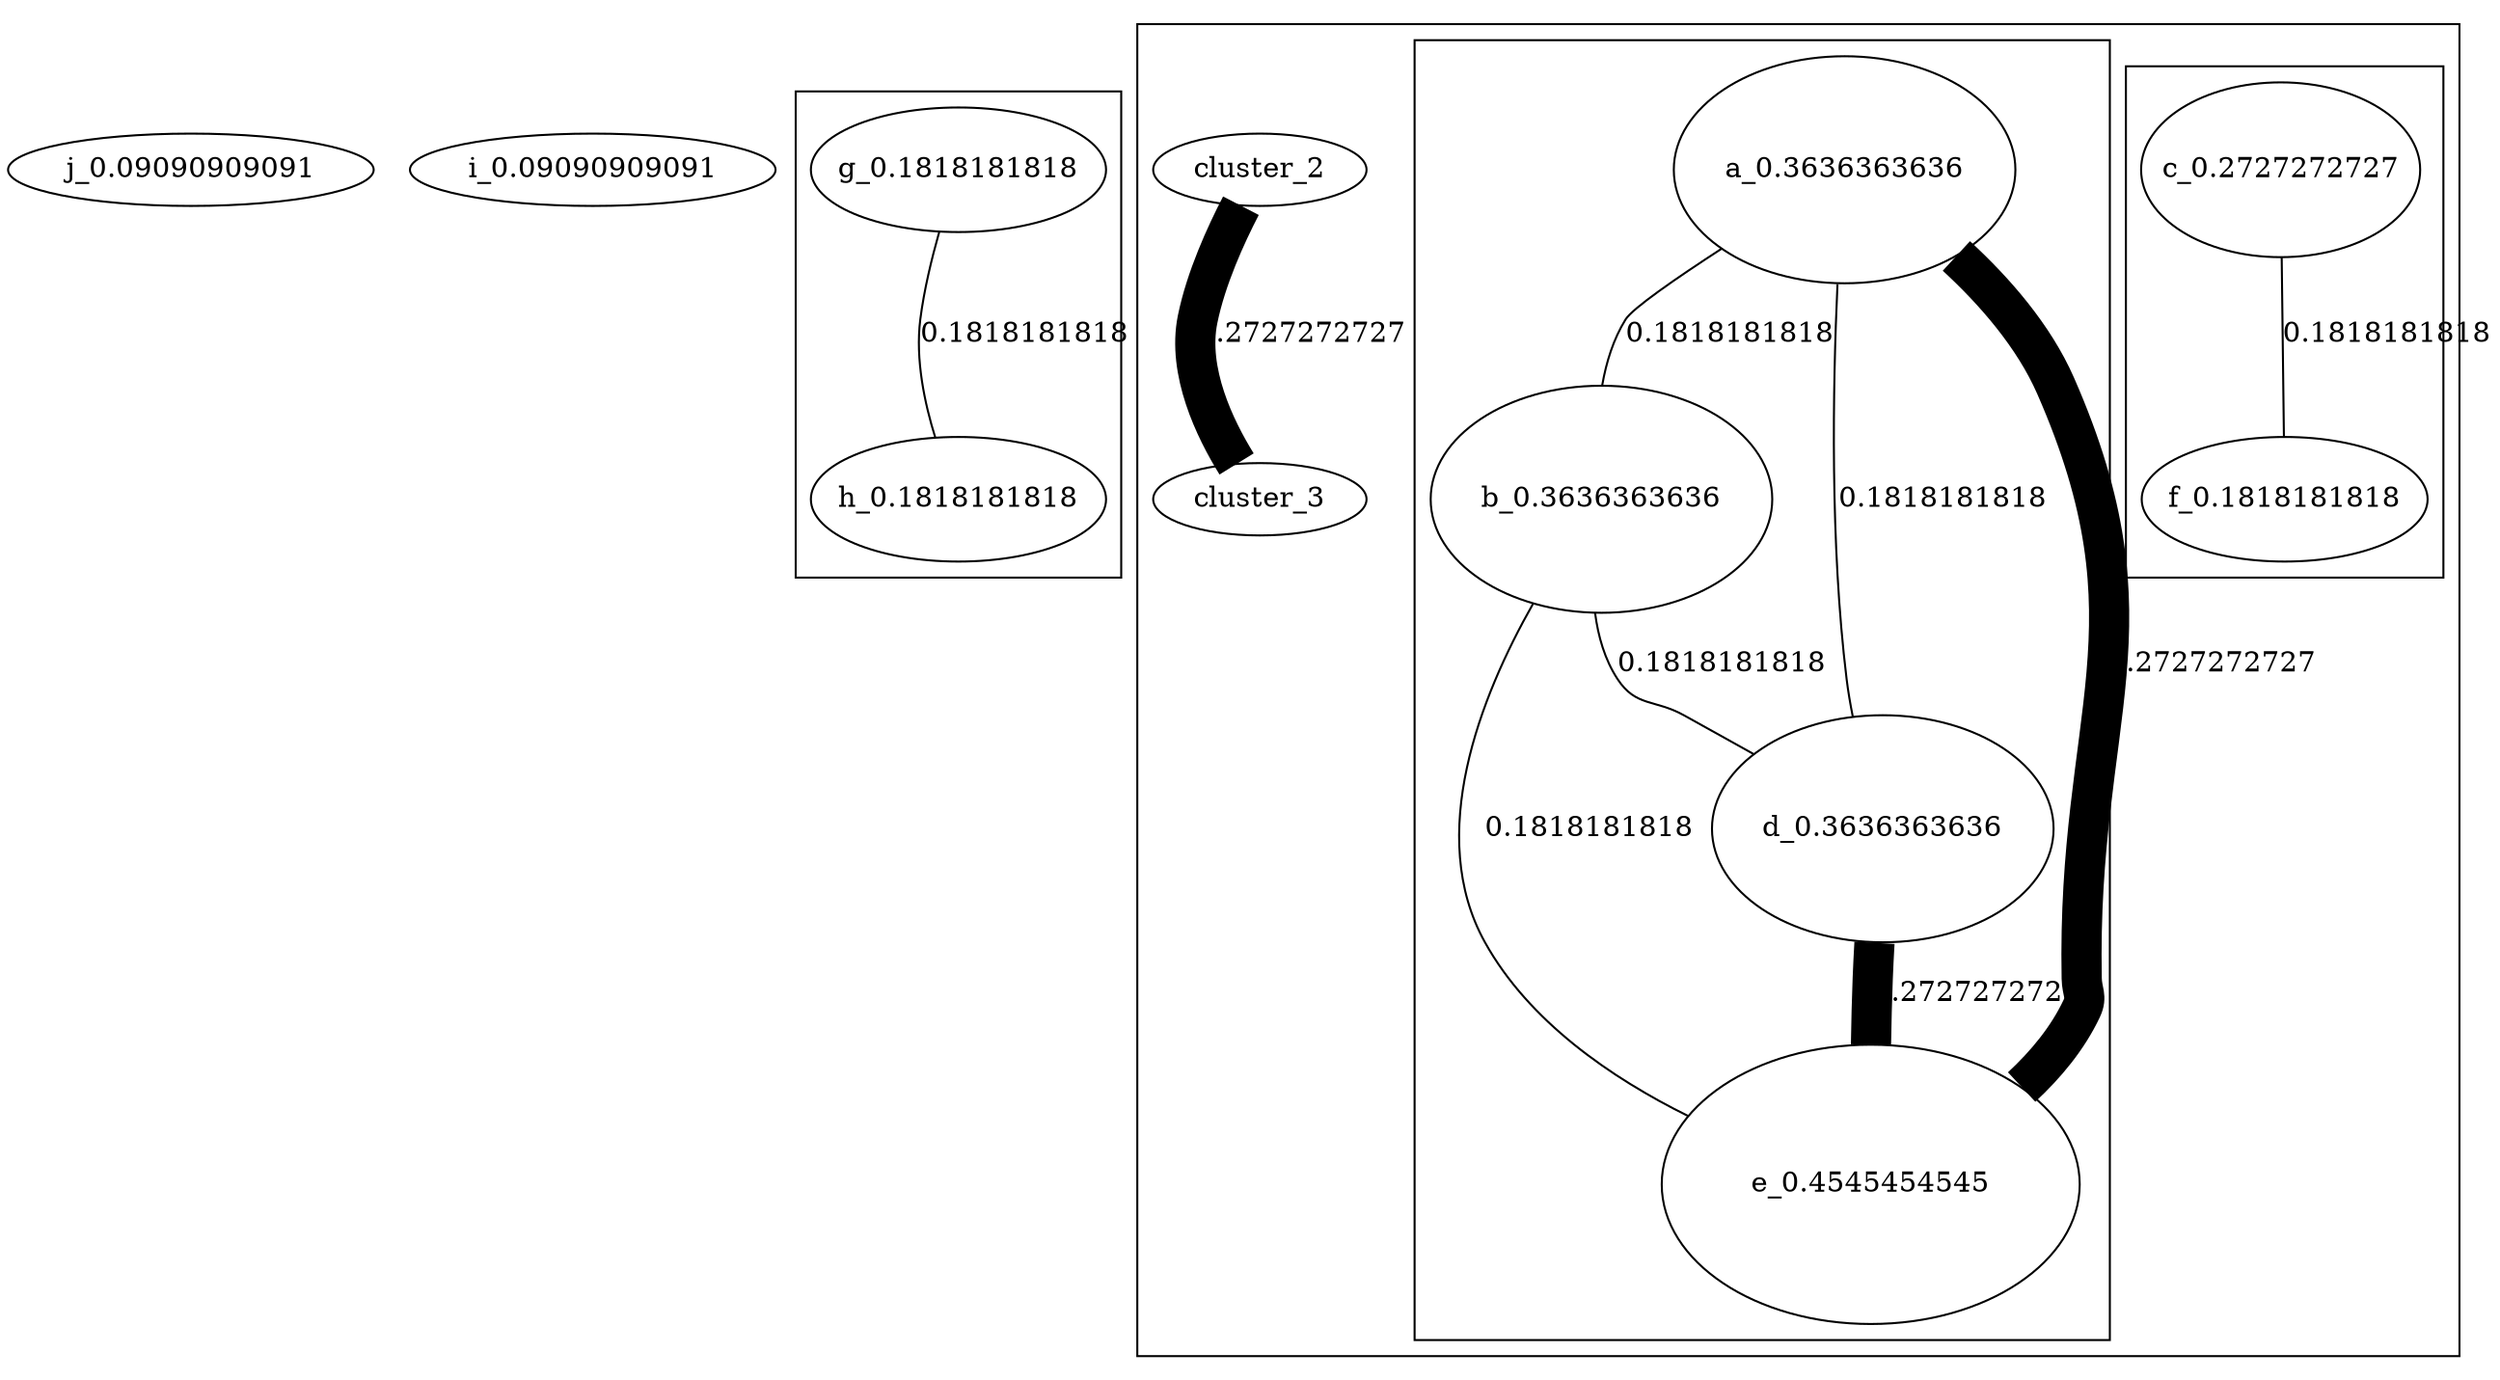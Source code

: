 digraph G {
  edge [dir=none]
n_15 [label="j_0.09090909091" height=0.5 width=0.75 style="setlinewidth(1)" ]
n_14 [label="i_0.09090909091" height=0.5 width=0.75 style="setlinewidth(1)" ]
  subgraph cluster_4 {
n_12 [label="g_0.1818181818" height=0.857142857 width=1.2857142855 style="setlinewidth(1)" ]
n_13 [label="h_0.1818181818" height=0.857142857 width=1.2857142855 style="setlinewidth(1)" ]
n_12 -> n_13 [label="0.1818181818" style="setlinewidth(1)" ]
  }
  subgraph cluster_5 {
cluster_3 []
cluster_2 []
cluster_2 -> cluster_3 [label="0.2727272727" style="setlinewidth(20)" ]
    subgraph cluster_2 {
n_6 [label="a_0.3636363636" height=1.5714285715 width=2.35714285725 style="setlinewidth(1)" ]
n_7 [label="b_0.3636363636" height=1.5714285715 width=2.35714285725 style="setlinewidth(1)" ]
n_9 [label="d_0.3636363636" height=1.5714285715 width=2.35714285725 style="setlinewidth(1)" ]
n_10 [label="e_0.4545454545" height=1.9285714285 width=2.89285714275 style="setlinewidth(1)" ]
n_6 -> n_7 [label="0.1818181818" style="setlinewidth(1)" ]
n_6 -> n_9 [label="0.1818181818" style="setlinewidth(1)" ]
n_7 -> n_9 [label="0.1818181818" style="setlinewidth(1)" ]
n_6 -> n_10 [label="0.2727272727" style="setlinewidth(20)" ]
n_7 -> n_10 [label="0.1818181818" style="setlinewidth(1)" ]
n_9 -> n_10 [label="0.2727272727" style="setlinewidth(20)" ]
    }
    subgraph cluster_3 {
n_8 [label="c_0.2727272727" height=1.2142857145 width=1.8214285717499998 style="setlinewidth(1)" ]
n_11 [label="f_0.1818181818" height=0.857142857 width=1.2857142855 style="setlinewidth(1)" ]
n_8 -> n_11 [label="0.1818181818" style="setlinewidth(1)" ]
    }
  }
}
